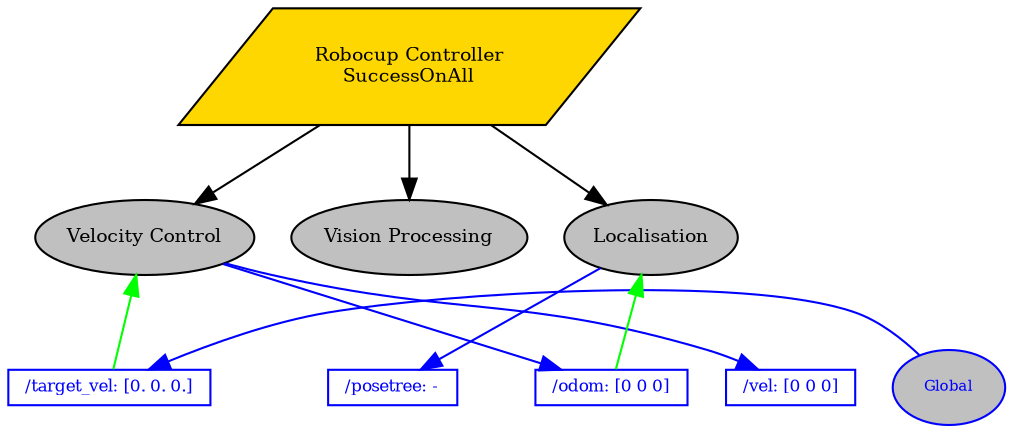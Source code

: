 digraph pastafarianism {
ordering=out;
graph [fontname="times-roman"];
node [fontname="times-roman"];
edge [fontname="times-roman"];
"Robocup Controller" [label="Robocup Controller\nSuccessOnAll", shape=parallelogram, style=filled, fillcolor=gold, fontsize=9, fontcolor=black];
"Velocity Control" [label="Velocity Control", shape=ellipse, style=filled, fillcolor=gray, fontsize=9, fontcolor=black];
"Robocup Controller" -> "Velocity Control";
"Vision Processing" [label="Vision Processing", shape=ellipse, style=filled, fillcolor=gray, fontsize=9, fontcolor=black];
"Robocup Controller" -> "Vision Processing";
Localisation [label=Localisation, shape=ellipse, style=filled, fillcolor=gray, fontsize=9, fontcolor=black];
"Robocup Controller" -> Localisation;
Localisation -> "/posetree" [color=blue, constraint=false, weight=0];
"/target_vel" -> "Velocity Control" [color=green, constraint=false, weight=0];
Global -> "/target_vel" [color=blue, constraint=false, weight=0];
"/odom" -> Localisation [color=green, constraint=false, weight=0];
"Velocity Control" -> "/odom" [color=blue, constraint=false, weight=0];
"Velocity Control" -> "/vel" [color=blue, constraint=false, weight=0];
subgraph Blackboard {
id=Blackboard;
label=Blackboard;
rank=sink;
Global [label=Global, shape=ellipse, style=filled, color=blue, fillcolor=gray, fontsize=7, fontcolor=blue];
"/posetree" [label="/posetree: -", shape=box, style=filled, color=blue, fillcolor=white, fontsize=8, fontcolor=blue, width=0, height=0, fixedsize=false];
"/target_vel" [label="/target_vel: [0. 0. 0.]", shape=box, style=filled, color=blue, fillcolor=white, fontsize=8, fontcolor=blue, width=0, height=0, fixedsize=false];
"/odom" [label="/odom: [0 0 0]", shape=box, style=filled, color=blue, fillcolor=white, fontsize=8, fontcolor=blue, width=0, height=0, fixedsize=false];
"/vel" [label="/vel: [0 0 0]", shape=box, style=filled, color=blue, fillcolor=white, fontsize=8, fontcolor=blue, width=0, height=0, fixedsize=false];
}
}
